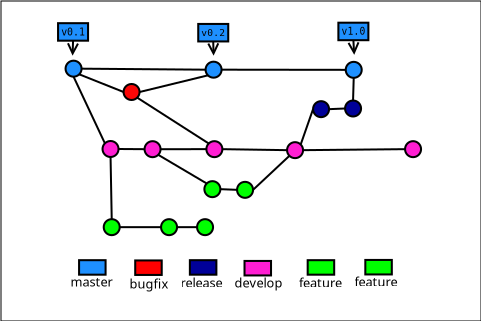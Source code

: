 <?xml version="1.0" encoding="UTF-8"?>
<dia:diagram xmlns:dia="http://www.lysator.liu.se/~alla/dia/">
  <dia:layer name="Fondo" visible="true">
    <dia:object type="Standard - Box" version="0" id="O0">
      <dia:attribute name="obj_pos">
        <dia:point val="0,0"/>
      </dia:attribute>
      <dia:attribute name="obj_bb">
        <dia:rectangle val="-2.488e-39,-2.488e-39;24,16"/>
      </dia:attribute>
      <dia:attribute name="elem_corner">
        <dia:point val="0,0"/>
      </dia:attribute>
      <dia:attribute name="elem_width">
        <dia:real val="24"/>
      </dia:attribute>
      <dia:attribute name="elem_height">
        <dia:real val="16"/>
      </dia:attribute>
      <dia:attribute name="border_width">
        <dia:real val="4.976e-39"/>
      </dia:attribute>
      <dia:attribute name="show_background">
        <dia:boolean val="true"/>
      </dia:attribute>
    </dia:object>
  </dia:layer>
  <dia:layer name="Capa nueva 6" visible="true" active="true">
    <dia:object type="Standard - Ellipse" version="0" id="O1">
      <dia:attribute name="obj_pos">
        <dia:point val="3.228,2.984"/>
      </dia:attribute>
      <dia:attribute name="obj_bb">
        <dia:rectangle val="3.178,2.933;4.079,3.835"/>
      </dia:attribute>
      <dia:attribute name="elem_corner">
        <dia:point val="3.228,2.984"/>
      </dia:attribute>
      <dia:attribute name="elem_width">
        <dia:real val="0.8"/>
      </dia:attribute>
      <dia:attribute name="elem_height">
        <dia:real val="0.8"/>
      </dia:attribute>
      <dia:attribute name="border_width">
        <dia:real val="0.102"/>
      </dia:attribute>
      <dia:attribute name="inner_color">
        <dia:color val="#1e90ff"/>
      </dia:attribute>
    </dia:object>
    <dia:object type="Standard - Ellipse" version="0" id="O2">
      <dia:attribute name="obj_pos">
        <dia:point val="10.229,3.034"/>
      </dia:attribute>
      <dia:attribute name="obj_bb">
        <dia:rectangle val="10.178,2.983;11.079,3.885"/>
      </dia:attribute>
      <dia:attribute name="elem_corner">
        <dia:point val="10.229,3.034"/>
      </dia:attribute>
      <dia:attribute name="elem_width">
        <dia:real val="0.8"/>
      </dia:attribute>
      <dia:attribute name="elem_height">
        <dia:real val="0.8"/>
      </dia:attribute>
      <dia:attribute name="border_width">
        <dia:real val="0.102"/>
      </dia:attribute>
      <dia:attribute name="inner_color">
        <dia:color val="#1e90ff"/>
      </dia:attribute>
    </dia:object>
    <dia:object type="Standard - Ellipse" version="0" id="O3">
      <dia:attribute name="obj_pos">
        <dia:point val="17.236,3.042"/>
      </dia:attribute>
      <dia:attribute name="obj_bb">
        <dia:rectangle val="17.185,2.991;18.087,3.892"/>
      </dia:attribute>
      <dia:attribute name="elem_corner">
        <dia:point val="17.236,3.042"/>
      </dia:attribute>
      <dia:attribute name="elem_width">
        <dia:real val="0.8"/>
      </dia:attribute>
      <dia:attribute name="elem_height">
        <dia:real val="0.8"/>
      </dia:attribute>
      <dia:attribute name="border_width">
        <dia:real val="0.102"/>
      </dia:attribute>
      <dia:attribute name="inner_color">
        <dia:color val="#1e90ff"/>
      </dia:attribute>
    </dia:object>
    <dia:object type="Standard - Ellipse" version="0" id="O4">
      <dia:attribute name="obj_pos">
        <dia:point val="6.128,4.15"/>
      </dia:attribute>
      <dia:attribute name="obj_bb">
        <dia:rectangle val="6.077,4.099;6.978,5.001"/>
      </dia:attribute>
      <dia:attribute name="elem_corner">
        <dia:point val="6.128,4.15"/>
      </dia:attribute>
      <dia:attribute name="elem_width">
        <dia:real val="0.8"/>
      </dia:attribute>
      <dia:attribute name="elem_height">
        <dia:real val="0.8"/>
      </dia:attribute>
      <dia:attribute name="border_width">
        <dia:real val="0.102"/>
      </dia:attribute>
      <dia:attribute name="inner_color">
        <dia:color val="#fb0707"/>
      </dia:attribute>
    </dia:object>
    <dia:object type="Standard - Ellipse" version="0" id="O5">
      <dia:attribute name="obj_pos">
        <dia:point val="5.077,7"/>
      </dia:attribute>
      <dia:attribute name="obj_bb">
        <dia:rectangle val="5.027,6.949;5.928,7.851"/>
      </dia:attribute>
      <dia:attribute name="elem_corner">
        <dia:point val="5.077,7"/>
      </dia:attribute>
      <dia:attribute name="elem_width">
        <dia:real val="0.8"/>
      </dia:attribute>
      <dia:attribute name="elem_height">
        <dia:real val="0.8"/>
      </dia:attribute>
      <dia:attribute name="border_width">
        <dia:real val="0.102"/>
      </dia:attribute>
      <dia:attribute name="inner_color">
        <dia:color val="#ff1ed2"/>
      </dia:attribute>
    </dia:object>
    <dia:object type="Standard - Ellipse" version="0" id="O6">
      <dia:attribute name="obj_pos">
        <dia:point val="7.178,7.009"/>
      </dia:attribute>
      <dia:attribute name="obj_bb">
        <dia:rectangle val="7.128,6.958;8.029,7.86"/>
      </dia:attribute>
      <dia:attribute name="elem_corner">
        <dia:point val="7.178,7.009"/>
      </dia:attribute>
      <dia:attribute name="elem_width">
        <dia:real val="0.8"/>
      </dia:attribute>
      <dia:attribute name="elem_height">
        <dia:real val="0.8"/>
      </dia:attribute>
      <dia:attribute name="border_width">
        <dia:real val="0.102"/>
      </dia:attribute>
      <dia:attribute name="inner_color">
        <dia:color val="#ff1ed2"/>
      </dia:attribute>
    </dia:object>
    <dia:object type="Standard - Ellipse" version="0" id="O7">
      <dia:attribute name="obj_pos">
        <dia:point val="10.269,7.008"/>
      </dia:attribute>
      <dia:attribute name="obj_bb">
        <dia:rectangle val="10.219,6.958;11.12,7.859"/>
      </dia:attribute>
      <dia:attribute name="elem_corner">
        <dia:point val="10.269,7.008"/>
      </dia:attribute>
      <dia:attribute name="elem_width">
        <dia:real val="0.8"/>
      </dia:attribute>
      <dia:attribute name="elem_height">
        <dia:real val="0.8"/>
      </dia:attribute>
      <dia:attribute name="border_width">
        <dia:real val="0.102"/>
      </dia:attribute>
      <dia:attribute name="inner_color">
        <dia:color val="#ff1ed2"/>
      </dia:attribute>
    </dia:object>
    <dia:object type="Standard - Ellipse" version="0" id="O8">
      <dia:attribute name="obj_pos">
        <dia:point val="14.303,7.058"/>
      </dia:attribute>
      <dia:attribute name="obj_bb">
        <dia:rectangle val="14.252,7.008;15.153,7.909"/>
      </dia:attribute>
      <dia:attribute name="elem_corner">
        <dia:point val="14.303,7.058"/>
      </dia:attribute>
      <dia:attribute name="elem_width">
        <dia:real val="0.8"/>
      </dia:attribute>
      <dia:attribute name="elem_height">
        <dia:real val="0.8"/>
      </dia:attribute>
      <dia:attribute name="border_width">
        <dia:real val="0.102"/>
      </dia:attribute>
      <dia:attribute name="inner_color">
        <dia:color val="#ff1ed2"/>
      </dia:attribute>
    </dia:object>
    <dia:object type="Standard - Ellipse" version="0" id="O9">
      <dia:attribute name="obj_pos">
        <dia:point val="20.203,7.008"/>
      </dia:attribute>
      <dia:attribute name="obj_bb">
        <dia:rectangle val="20.152,6.958;21.053,7.859"/>
      </dia:attribute>
      <dia:attribute name="elem_corner">
        <dia:point val="20.203,7.008"/>
      </dia:attribute>
      <dia:attribute name="elem_width">
        <dia:real val="0.8"/>
      </dia:attribute>
      <dia:attribute name="elem_height">
        <dia:real val="0.8"/>
      </dia:attribute>
      <dia:attribute name="border_width">
        <dia:real val="0.102"/>
      </dia:attribute>
      <dia:attribute name="inner_color">
        <dia:color val="#ff1ed2"/>
      </dia:attribute>
    </dia:object>
    <dia:object type="Standard - Ellipse" version="0" id="O10">
      <dia:attribute name="obj_pos">
        <dia:point val="5.136,10.908"/>
      </dia:attribute>
      <dia:attribute name="obj_bb">
        <dia:rectangle val="5.085,10.857;5.987,11.759"/>
      </dia:attribute>
      <dia:attribute name="elem_corner">
        <dia:point val="5.136,10.908"/>
      </dia:attribute>
      <dia:attribute name="elem_width">
        <dia:real val="0.8"/>
      </dia:attribute>
      <dia:attribute name="elem_height">
        <dia:real val="0.8"/>
      </dia:attribute>
      <dia:attribute name="border_width">
        <dia:real val="0.102"/>
      </dia:attribute>
      <dia:attribute name="inner_color">
        <dia:color val="#00ff00"/>
      </dia:attribute>
    </dia:object>
    <dia:object type="Standard - Ellipse" version="0" id="O11">
      <dia:attribute name="obj_pos">
        <dia:point val="10.169,9.008"/>
      </dia:attribute>
      <dia:attribute name="obj_bb">
        <dia:rectangle val="10.118,8.958;11.02,9.859"/>
      </dia:attribute>
      <dia:attribute name="elem_corner">
        <dia:point val="10.169,9.008"/>
      </dia:attribute>
      <dia:attribute name="elem_width">
        <dia:real val="0.8"/>
      </dia:attribute>
      <dia:attribute name="elem_height">
        <dia:real val="0.8"/>
      </dia:attribute>
      <dia:attribute name="border_width">
        <dia:real val="0.102"/>
      </dia:attribute>
      <dia:attribute name="inner_color">
        <dia:color val="#00ff00"/>
      </dia:attribute>
    </dia:object>
    <dia:object type="Standard - Ellipse" version="0" id="O12">
      <dia:attribute name="obj_pos">
        <dia:point val="11.803,9.042"/>
      </dia:attribute>
      <dia:attribute name="obj_bb">
        <dia:rectangle val="11.752,8.991;12.653,9.892"/>
      </dia:attribute>
      <dia:attribute name="elem_corner">
        <dia:point val="11.803,9.042"/>
      </dia:attribute>
      <dia:attribute name="elem_width">
        <dia:real val="0.8"/>
      </dia:attribute>
      <dia:attribute name="elem_height">
        <dia:real val="0.8"/>
      </dia:attribute>
      <dia:attribute name="border_width">
        <dia:real val="0.102"/>
      </dia:attribute>
      <dia:attribute name="inner_color">
        <dia:color val="#00ff00"/>
      </dia:attribute>
    </dia:object>
    <dia:object type="Standard - Ellipse" version="0" id="O13">
      <dia:attribute name="obj_pos">
        <dia:point val="8.003,10.908"/>
      </dia:attribute>
      <dia:attribute name="obj_bb">
        <dia:rectangle val="7.952,10.857;8.853,11.759"/>
      </dia:attribute>
      <dia:attribute name="elem_corner">
        <dia:point val="8.003,10.908"/>
      </dia:attribute>
      <dia:attribute name="elem_width">
        <dia:real val="0.8"/>
      </dia:attribute>
      <dia:attribute name="elem_height">
        <dia:real val="0.8"/>
      </dia:attribute>
      <dia:attribute name="border_width">
        <dia:real val="0.102"/>
      </dia:attribute>
      <dia:attribute name="inner_color">
        <dia:color val="#00ff00"/>
      </dia:attribute>
    </dia:object>
    <dia:object type="Standard - Ellipse" version="0" id="O14">
      <dia:attribute name="obj_pos">
        <dia:point val="9.803,10.908"/>
      </dia:attribute>
      <dia:attribute name="obj_bb">
        <dia:rectangle val="9.752,10.857;10.653,11.759"/>
      </dia:attribute>
      <dia:attribute name="elem_corner">
        <dia:point val="9.803,10.908"/>
      </dia:attribute>
      <dia:attribute name="elem_width">
        <dia:real val="0.8"/>
      </dia:attribute>
      <dia:attribute name="elem_height">
        <dia:real val="0.8"/>
      </dia:attribute>
      <dia:attribute name="border_width">
        <dia:real val="0.102"/>
      </dia:attribute>
      <dia:attribute name="inner_color">
        <dia:color val="#00ff00"/>
      </dia:attribute>
    </dia:object>
    <dia:object type="Standard - Ellipse" version="0" id="O15">
      <dia:attribute name="obj_pos">
        <dia:point val="17.203,4.975"/>
      </dia:attribute>
      <dia:attribute name="obj_bb">
        <dia:rectangle val="17.152,4.924;18.053,5.826"/>
      </dia:attribute>
      <dia:attribute name="elem_corner">
        <dia:point val="17.203,4.975"/>
      </dia:attribute>
      <dia:attribute name="elem_width">
        <dia:real val="0.8"/>
      </dia:attribute>
      <dia:attribute name="elem_height">
        <dia:real val="0.8"/>
      </dia:attribute>
      <dia:attribute name="border_width">
        <dia:real val="0.102"/>
      </dia:attribute>
      <dia:attribute name="inner_color">
        <dia:color val="#000099"/>
      </dia:attribute>
    </dia:object>
    <dia:object type="Standard - Ellipse" version="0" id="O16">
      <dia:attribute name="obj_pos">
        <dia:point val="15.603,5.008"/>
      </dia:attribute>
      <dia:attribute name="obj_bb">
        <dia:rectangle val="15.552,4.958;16.453,5.859"/>
      </dia:attribute>
      <dia:attribute name="elem_corner">
        <dia:point val="15.603,5.008"/>
      </dia:attribute>
      <dia:attribute name="elem_width">
        <dia:real val="0.8"/>
      </dia:attribute>
      <dia:attribute name="elem_height">
        <dia:real val="0.8"/>
      </dia:attribute>
      <dia:attribute name="border_width">
        <dia:real val="0.102"/>
      </dia:attribute>
      <dia:attribute name="inner_color">
        <dia:color val="#000099"/>
      </dia:attribute>
    </dia:object>
    <dia:object type="Standard - Line" version="0" id="O17">
      <dia:attribute name="obj_pos">
        <dia:point val="4.029,3.384"/>
      </dia:attribute>
      <dia:attribute name="obj_bb">
        <dia:rectangle val="3.978,3.334;10.279,3.485"/>
      </dia:attribute>
      <dia:attribute name="conn_endpoints">
        <dia:point val="4.029,3.384"/>
        <dia:point val="10.229,3.434"/>
      </dia:attribute>
      <dia:attribute name="numcp">
        <dia:int val="1"/>
      </dia:attribute>
      <dia:connections>
        <dia:connection handle="0" to="O1" connection="4"/>
        <dia:connection handle="1" to="O2" connection="3"/>
      </dia:connections>
    </dia:object>
    <dia:object type="Standard - Line" version="0" id="O18">
      <dia:attribute name="obj_pos">
        <dia:point val="11.028,3.434"/>
      </dia:attribute>
      <dia:attribute name="obj_bb">
        <dia:rectangle val="10.978,3.384;17.286,3.492"/>
      </dia:attribute>
      <dia:attribute name="conn_endpoints">
        <dia:point val="11.028,3.434"/>
        <dia:point val="17.236,3.442"/>
      </dia:attribute>
      <dia:attribute name="numcp">
        <dia:int val="1"/>
      </dia:attribute>
      <dia:connections>
        <dia:connection handle="0" to="O2" connection="4"/>
        <dia:connection handle="1" to="O3" connection="3"/>
      </dia:connections>
    </dia:object>
    <dia:object type="Standard - Line" version="0" id="O19">
      <dia:attribute name="obj_pos">
        <dia:point val="3.911,3.667"/>
      </dia:attribute>
      <dia:attribute name="obj_bb">
        <dia:rectangle val="3.846,3.602;6.192,4.615"/>
      </dia:attribute>
      <dia:attribute name="conn_endpoints">
        <dia:point val="3.911,3.667"/>
        <dia:point val="6.128,4.55"/>
      </dia:attribute>
      <dia:attribute name="numcp">
        <dia:int val="1"/>
      </dia:attribute>
      <dia:connections>
        <dia:connection handle="0" to="O1" connection="7"/>
        <dia:connection handle="1" to="O4" connection="3"/>
      </dia:connections>
    </dia:object>
    <dia:object type="Standard - Line" version="0" id="O20">
      <dia:attribute name="obj_pos">
        <dia:point val="6.928,4.55"/>
      </dia:attribute>
      <dia:attribute name="obj_bb">
        <dia:rectangle val="6.867,3.657;10.406,4.61"/>
      </dia:attribute>
      <dia:attribute name="conn_endpoints">
        <dia:point val="6.928,4.55"/>
        <dia:point val="10.346,3.717"/>
      </dia:attribute>
      <dia:attribute name="numcp">
        <dia:int val="1"/>
      </dia:attribute>
      <dia:connections>
        <dia:connection handle="0" to="O4" connection="4"/>
        <dia:connection handle="1" to="O2" connection="5"/>
      </dia:connections>
    </dia:object>
    <dia:object type="Standard - Line" version="0" id="O21">
      <dia:attribute name="obj_pos">
        <dia:point val="3.628,3.784"/>
      </dia:attribute>
      <dia:attribute name="obj_bb">
        <dia:rectangle val="3.562,3.718;5.261,7.184"/>
      </dia:attribute>
      <dia:attribute name="conn_endpoints">
        <dia:point val="3.628,3.784"/>
        <dia:point val="5.195,7.117"/>
      </dia:attribute>
      <dia:attribute name="numcp">
        <dia:int val="1"/>
      </dia:attribute>
      <dia:connections>
        <dia:connection handle="0" to="O1" connection="6"/>
        <dia:connection handle="1" to="O5" connection="0"/>
      </dia:connections>
    </dia:object>
    <dia:object type="Standard - Line" version="0" id="O22">
      <dia:attribute name="obj_pos">
        <dia:point val="5.878,7.4"/>
      </dia:attribute>
      <dia:attribute name="obj_bb">
        <dia:rectangle val="5.827,7.35;7.229,7.459"/>
      </dia:attribute>
      <dia:attribute name="conn_endpoints">
        <dia:point val="5.878,7.4"/>
        <dia:point val="7.178,7.409"/>
      </dia:attribute>
      <dia:attribute name="numcp">
        <dia:int val="1"/>
      </dia:attribute>
      <dia:connections>
        <dia:connection handle="0" to="O5" connection="4"/>
        <dia:connection handle="1" to="O6" connection="3"/>
      </dia:connections>
    </dia:object>
    <dia:object type="Standard - Line" version="0" id="O23">
      <dia:attribute name="obj_pos">
        <dia:point val="7.979,7.409"/>
      </dia:attribute>
      <dia:attribute name="obj_bb">
        <dia:rectangle val="7.928,7.358;10.319,7.459"/>
      </dia:attribute>
      <dia:attribute name="conn_endpoints">
        <dia:point val="7.979,7.409"/>
        <dia:point val="10.269,7.408"/>
      </dia:attribute>
      <dia:attribute name="numcp">
        <dia:int val="1"/>
      </dia:attribute>
      <dia:connections>
        <dia:connection handle="0" to="O6" connection="4"/>
        <dia:connection handle="1" to="O7" connection="3"/>
      </dia:connections>
    </dia:object>
    <dia:object type="Standard - Line" version="0" id="O24">
      <dia:attribute name="obj_pos">
        <dia:point val="11.069,7.408"/>
      </dia:attribute>
      <dia:attribute name="obj_bb">
        <dia:rectangle val="11.018,7.358;14.353,7.509"/>
      </dia:attribute>
      <dia:attribute name="conn_endpoints">
        <dia:point val="11.069,7.408"/>
        <dia:point val="14.303,7.458"/>
      </dia:attribute>
      <dia:attribute name="numcp">
        <dia:int val="1"/>
      </dia:attribute>
      <dia:connections>
        <dia:connection handle="0" to="O7" connection="4"/>
        <dia:connection handle="1" to="O8" connection="3"/>
      </dia:connections>
    </dia:object>
    <dia:object type="Standard - Line" version="0" id="O25">
      <dia:attribute name="obj_pos">
        <dia:point val="15.103,7.458"/>
      </dia:attribute>
      <dia:attribute name="obj_bb">
        <dia:rectangle val="15.052,7.358;20.253,7.509"/>
      </dia:attribute>
      <dia:attribute name="conn_endpoints">
        <dia:point val="15.103,7.458"/>
        <dia:point val="20.203,7.408"/>
      </dia:attribute>
      <dia:attribute name="numcp">
        <dia:int val="1"/>
      </dia:attribute>
      <dia:connections>
        <dia:connection handle="0" to="O8" connection="4"/>
        <dia:connection handle="1" to="O9" connection="3"/>
      </dia:connections>
    </dia:object>
    <dia:object type="Standard - Line" version="0" id="O26">
      <dia:attribute name="obj_pos">
        <dia:point val="14.985,7.175"/>
      </dia:attribute>
      <dia:attribute name="obj_bb">
        <dia:rectangle val="14.922,5.345;15.666,7.239"/>
      </dia:attribute>
      <dia:attribute name="conn_endpoints">
        <dia:point val="14.985,7.175"/>
        <dia:point val="15.603,5.408"/>
      </dia:attribute>
      <dia:attribute name="numcp">
        <dia:int val="1"/>
      </dia:attribute>
      <dia:connections>
        <dia:connection handle="0" to="O8" connection="2"/>
        <dia:connection handle="1" to="O16" connection="3"/>
      </dia:connections>
    </dia:object>
    <dia:object type="Standard - Line" version="0" id="O27">
      <dia:attribute name="obj_pos">
        <dia:point val="16.403,5.408"/>
      </dia:attribute>
      <dia:attribute name="obj_bb">
        <dia:rectangle val="16.351,5.323;17.255,5.46"/>
      </dia:attribute>
      <dia:attribute name="conn_endpoints">
        <dia:point val="16.403,5.408"/>
        <dia:point val="17.203,5.375"/>
      </dia:attribute>
      <dia:attribute name="numcp">
        <dia:int val="1"/>
      </dia:attribute>
      <dia:connections>
        <dia:connection handle="0" to="O16" connection="4"/>
        <dia:connection handle="1" to="O15" connection="3"/>
      </dia:connections>
    </dia:object>
    <dia:object type="Standard - Line" version="0" id="O28">
      <dia:attribute name="obj_pos">
        <dia:point val="17.603,4.975"/>
      </dia:attribute>
      <dia:attribute name="obj_bb">
        <dia:rectangle val="17.551,3.79;17.687,5.026"/>
      </dia:attribute>
      <dia:attribute name="conn_endpoints">
        <dia:point val="17.603,4.975"/>
        <dia:point val="17.636,3.842"/>
      </dia:attribute>
      <dia:attribute name="numcp">
        <dia:int val="1"/>
      </dia:attribute>
      <dia:connections>
        <dia:connection handle="0" to="O15" connection="1"/>
        <dia:connection handle="1" to="O3" connection="6"/>
      </dia:connections>
    </dia:object>
    <dia:object type="Standard - Line" version="0" id="O29">
      <dia:attribute name="obj_pos">
        <dia:point val="6.81,4.833"/>
      </dia:attribute>
      <dia:attribute name="obj_bb">
        <dia:rectangle val="6.741,4.764;10.456,7.195"/>
      </dia:attribute>
      <dia:attribute name="conn_endpoints">
        <dia:point val="6.81,4.833"/>
        <dia:point val="10.386,7.125"/>
      </dia:attribute>
      <dia:attribute name="numcp">
        <dia:int val="1"/>
      </dia:attribute>
      <dia:connections>
        <dia:connection handle="0" to="O4" connection="7"/>
        <dia:connection handle="1" to="O7" connection="0"/>
      </dia:connections>
    </dia:object>
    <dia:object type="Standard - Line" version="0" id="O30">
      <dia:attribute name="obj_pos">
        <dia:point val="5.478,7.8"/>
      </dia:attribute>
      <dia:attribute name="obj_bb">
        <dia:rectangle val="5.427,7.749;5.587,10.959"/>
      </dia:attribute>
      <dia:attribute name="conn_endpoints">
        <dia:point val="5.478,7.8"/>
        <dia:point val="5.536,10.908"/>
      </dia:attribute>
      <dia:attribute name="numcp">
        <dia:int val="1"/>
      </dia:attribute>
      <dia:connections>
        <dia:connection handle="0" to="O5" connection="6"/>
        <dia:connection handle="1" to="O10" connection="1"/>
      </dia:connections>
    </dia:object>
    <dia:object type="Standard - Line" version="0" id="O31">
      <dia:attribute name="obj_pos">
        <dia:point val="5.936,11.308"/>
      </dia:attribute>
      <dia:attribute name="obj_bb">
        <dia:rectangle val="5.886,11.258;8.053,11.358"/>
      </dia:attribute>
      <dia:attribute name="conn_endpoints">
        <dia:point val="5.936,11.308"/>
        <dia:point val="8.003,11.308"/>
      </dia:attribute>
      <dia:attribute name="numcp">
        <dia:int val="1"/>
      </dia:attribute>
      <dia:connections>
        <dia:connection handle="0" to="O10" connection="4"/>
        <dia:connection handle="1" to="O13" connection="3"/>
      </dia:connections>
    </dia:object>
    <dia:object type="Standard - Line" version="0" id="O32">
      <dia:attribute name="obj_pos">
        <dia:point val="8.803,11.308"/>
      </dia:attribute>
      <dia:attribute name="obj_bb">
        <dia:rectangle val="8.753,11.258;9.853,11.358"/>
      </dia:attribute>
      <dia:attribute name="conn_endpoints">
        <dia:point val="8.803,11.308"/>
        <dia:point val="9.803,11.308"/>
      </dia:attribute>
      <dia:attribute name="numcp">
        <dia:int val="1"/>
      </dia:attribute>
      <dia:connections>
        <dia:connection handle="0" to="O13" connection="4"/>
        <dia:connection handle="1" to="O14" connection="3"/>
      </dia:connections>
    </dia:object>
    <dia:object type="Standard - Line" version="0" id="O33">
      <dia:attribute name="obj_pos">
        <dia:point val="7.861,7.692"/>
      </dia:attribute>
      <dia:attribute name="obj_bb">
        <dia:rectangle val="7.793,7.623;10.355,9.194"/>
      </dia:attribute>
      <dia:attribute name="conn_endpoints">
        <dia:point val="7.861,7.692"/>
        <dia:point val="10.286,9.125"/>
      </dia:attribute>
      <dia:attribute name="numcp">
        <dia:int val="1"/>
      </dia:attribute>
      <dia:connections>
        <dia:connection handle="0" to="O6" connection="7"/>
        <dia:connection handle="1" to="O11" connection="0"/>
      </dia:connections>
    </dia:object>
    <dia:object type="Standard - Line" version="0" id="O34">
      <dia:attribute name="obj_pos">
        <dia:point val="10.969,9.408"/>
      </dia:attribute>
      <dia:attribute name="obj_bb">
        <dia:rectangle val="10.917,9.356;11.855,9.494"/>
      </dia:attribute>
      <dia:attribute name="conn_endpoints">
        <dia:point val="10.969,9.408"/>
        <dia:point val="11.803,9.442"/>
      </dia:attribute>
      <dia:attribute name="numcp">
        <dia:int val="1"/>
      </dia:attribute>
      <dia:connections>
        <dia:connection handle="0" to="O11" connection="4"/>
        <dia:connection handle="1" to="O12" connection="3"/>
      </dia:connections>
    </dia:object>
    <dia:object type="Standard - Line" version="0" id="O35">
      <dia:attribute name="obj_pos">
        <dia:point val="12.603,9.442"/>
      </dia:attribute>
      <dia:attribute name="obj_bb">
        <dia:rectangle val="12.532,7.67;14.49,9.512"/>
      </dia:attribute>
      <dia:attribute name="conn_endpoints">
        <dia:point val="12.603,9.442"/>
        <dia:point val="14.42,7.741"/>
      </dia:attribute>
      <dia:attribute name="numcp">
        <dia:int val="1"/>
      </dia:attribute>
      <dia:connections>
        <dia:connection handle="0" to="O12" connection="4"/>
        <dia:connection handle="1" to="O8" connection="5"/>
      </dia:connections>
    </dia:object>
    <dia:object type="Standard - Box" version="0" id="O36">
      <dia:attribute name="obj_pos">
        <dia:point val="2.853,1.109"/>
      </dia:attribute>
      <dia:attribute name="obj_bb">
        <dia:rectangle val="2.803,1.058;4.404,2.035"/>
      </dia:attribute>
      <dia:attribute name="elem_corner">
        <dia:point val="2.853,1.109"/>
      </dia:attribute>
      <dia:attribute name="elem_width">
        <dia:real val="1.5"/>
      </dia:attribute>
      <dia:attribute name="elem_height">
        <dia:real val="0.875"/>
      </dia:attribute>
      <dia:attribute name="border_width">
        <dia:real val="0.102"/>
      </dia:attribute>
      <dia:attribute name="inner_color">
        <dia:color val="#1e90ff"/>
      </dia:attribute>
      <dia:attribute name="show_background">
        <dia:boolean val="true"/>
      </dia:attribute>
    </dia:object>
    <dia:object type="Standard - Box" version="0" id="O37">
      <dia:attribute name="obj_pos">
        <dia:point val="9.862,1.147"/>
      </dia:attribute>
      <dia:attribute name="obj_bb">
        <dia:rectangle val="9.811,1.097;11.413,2.073"/>
      </dia:attribute>
      <dia:attribute name="elem_corner">
        <dia:point val="9.862,1.147"/>
      </dia:attribute>
      <dia:attribute name="elem_width">
        <dia:real val="1.5"/>
      </dia:attribute>
      <dia:attribute name="elem_height">
        <dia:real val="0.875"/>
      </dia:attribute>
      <dia:attribute name="border_width">
        <dia:real val="0.102"/>
      </dia:attribute>
      <dia:attribute name="inner_color">
        <dia:color val="#1e90ff"/>
      </dia:attribute>
      <dia:attribute name="show_background">
        <dia:boolean val="true"/>
      </dia:attribute>
    </dia:object>
    <dia:object type="Standard - Box" version="0" id="O38">
      <dia:attribute name="obj_pos">
        <dia:point val="16.869,1.085"/>
      </dia:attribute>
      <dia:attribute name="obj_bb">
        <dia:rectangle val="16.819,1.034;18.42,2.011"/>
      </dia:attribute>
      <dia:attribute name="elem_corner">
        <dia:point val="16.869,1.085"/>
      </dia:attribute>
      <dia:attribute name="elem_width">
        <dia:real val="1.5"/>
      </dia:attribute>
      <dia:attribute name="elem_height">
        <dia:real val="0.875"/>
      </dia:attribute>
      <dia:attribute name="border_width">
        <dia:real val="0.102"/>
      </dia:attribute>
      <dia:attribute name="inner_color">
        <dia:color val="#1e90ff"/>
      </dia:attribute>
      <dia:attribute name="show_background">
        <dia:boolean val="true"/>
      </dia:attribute>
    </dia:object>
    <dia:object type="Standard - Text" version="1" id="O39">
      <dia:attribute name="obj_pos">
        <dia:point val="3.603,1.547"/>
      </dia:attribute>
      <dia:attribute name="obj_bb">
        <dia:rectangle val="3.009,1.264;4.199,1.829"/>
      </dia:attribute>
      <dia:attribute name="text">
        <dia:composite type="text">
          <dia:attribute name="string">
            <dia:string>#v0.1#</dia:string>
          </dia:attribute>
          <dia:attribute name="font">
            <dia:font family="monospace" style="0" name="Courier"/>
          </dia:attribute>
          <dia:attribute name="height">
            <dia:real val="0.62"/>
          </dia:attribute>
          <dia:attribute name="pos">
            <dia:point val="3.603,1.679"/>
          </dia:attribute>
          <dia:attribute name="color">
            <dia:color val="#000000"/>
          </dia:attribute>
          <dia:attribute name="alignment">
            <dia:enum val="1"/>
          </dia:attribute>
        </dia:composite>
      </dia:attribute>
      <dia:attribute name="valign">
        <dia:enum val="2"/>
      </dia:attribute>
      <dia:connections>
        <dia:connection handle="0" to="O36" connection="8"/>
      </dia:connections>
    </dia:object>
    <dia:object type="Standard - Text" version="1" id="O40">
      <dia:attribute name="obj_pos">
        <dia:point val="10.612,1.585"/>
      </dia:attribute>
      <dia:attribute name="obj_bb">
        <dia:rectangle val="10.037,1.312;11.187,1.857"/>
      </dia:attribute>
      <dia:attribute name="text">
        <dia:composite type="text">
          <dia:attribute name="string">
            <dia:string>#v0.2#</dia:string>
          </dia:attribute>
          <dia:attribute name="font">
            <dia:font family="monospace" style="0" name="Courier"/>
          </dia:attribute>
          <dia:attribute name="height">
            <dia:real val="0.599"/>
          </dia:attribute>
          <dia:attribute name="pos">
            <dia:point val="10.612,1.712"/>
          </dia:attribute>
          <dia:attribute name="color">
            <dia:color val="#000000"/>
          </dia:attribute>
          <dia:attribute name="alignment">
            <dia:enum val="1"/>
          </dia:attribute>
        </dia:composite>
      </dia:attribute>
      <dia:attribute name="valign">
        <dia:enum val="2"/>
      </dia:attribute>
      <dia:connections>
        <dia:connection handle="0" to="O37" connection="8"/>
      </dia:connections>
    </dia:object>
    <dia:object type="Standard - Text" version="1" id="O41">
      <dia:attribute name="obj_pos">
        <dia:point val="17.619,1.522"/>
      </dia:attribute>
      <dia:attribute name="obj_bb">
        <dia:rectangle val="17.039,1.249;18.199,1.796"/>
      </dia:attribute>
      <dia:attribute name="text">
        <dia:composite type="text">
          <dia:attribute name="string">
            <dia:string>#v1.0#</dia:string>
          </dia:attribute>
          <dia:attribute name="font">
            <dia:font family="monospace" style="0" name="Courier"/>
          </dia:attribute>
          <dia:attribute name="height">
            <dia:real val="0.603"/>
          </dia:attribute>
          <dia:attribute name="pos">
            <dia:point val="17.619,1.651"/>
          </dia:attribute>
          <dia:attribute name="color">
            <dia:color val="#000000"/>
          </dia:attribute>
          <dia:attribute name="alignment">
            <dia:enum val="1"/>
          </dia:attribute>
        </dia:composite>
      </dia:attribute>
      <dia:attribute name="valign">
        <dia:enum val="2"/>
      </dia:attribute>
      <dia:connections>
        <dia:connection handle="0" to="O38" connection="8"/>
      </dia:connections>
    </dia:object>
    <dia:object type="Standard - Line" version="0" id="O42">
      <dia:attribute name="obj_pos">
        <dia:point val="3.603,1.984"/>
      </dia:attribute>
      <dia:attribute name="obj_bb">
        <dia:rectangle val="3.266,1.933;3.928,2.846"/>
      </dia:attribute>
      <dia:attribute name="conn_endpoints">
        <dia:point val="3.603,1.984"/>
        <dia:point val="3.579,2.734"/>
      </dia:attribute>
      <dia:attribute name="numcp">
        <dia:int val="1"/>
      </dia:attribute>
      <dia:attribute name="end_arrow">
        <dia:enum val="1"/>
      </dia:attribute>
      <dia:attribute name="end_arrow_length">
        <dia:real val="0.5"/>
      </dia:attribute>
      <dia:attribute name="end_arrow_width">
        <dia:real val="0.5"/>
      </dia:attribute>
      <dia:connections>
        <dia:connection handle="0" to="O36" connection="6"/>
      </dia:connections>
    </dia:object>
    <dia:object type="Standard - Line" version="0" id="O43">
      <dia:attribute name="obj_pos">
        <dia:point val="10.612,2.022"/>
      </dia:attribute>
      <dia:attribute name="obj_bb">
        <dia:rectangle val="10.285,1.971;10.946,2.846"/>
      </dia:attribute>
      <dia:attribute name="conn_endpoints">
        <dia:point val="10.612,2.022"/>
        <dia:point val="10.629,2.734"/>
      </dia:attribute>
      <dia:attribute name="numcp">
        <dia:int val="1"/>
      </dia:attribute>
      <dia:attribute name="end_arrow">
        <dia:enum val="1"/>
      </dia:attribute>
      <dia:attribute name="end_arrow_length">
        <dia:real val="0.5"/>
      </dia:attribute>
      <dia:attribute name="end_arrow_width">
        <dia:real val="0.5"/>
      </dia:attribute>
      <dia:connections>
        <dia:connection handle="0" to="O37" connection="6"/>
      </dia:connections>
    </dia:object>
    <dia:object type="Standard - Line" version="0" id="O44">
      <dia:attribute name="obj_pos">
        <dia:point val="17.619,1.96"/>
      </dia:attribute>
      <dia:attribute name="obj_bb">
        <dia:rectangle val="17.299,1.907;17.96,2.803"/>
      </dia:attribute>
      <dia:attribute name="conn_endpoints">
        <dia:point val="17.619,1.96"/>
        <dia:point val="17.661,2.692"/>
      </dia:attribute>
      <dia:attribute name="numcp">
        <dia:int val="1"/>
      </dia:attribute>
      <dia:attribute name="end_arrow">
        <dia:enum val="1"/>
      </dia:attribute>
      <dia:attribute name="end_arrow_length">
        <dia:real val="0.5"/>
      </dia:attribute>
      <dia:attribute name="end_arrow_width">
        <dia:real val="0.5"/>
      </dia:attribute>
      <dia:connections>
        <dia:connection handle="0" to="O38" connection="6"/>
      </dia:connections>
    </dia:object>
    <dia:object type="Standard - Box" version="0" id="O45">
      <dia:attribute name="obj_pos">
        <dia:point val="3.904,12.959"/>
      </dia:attribute>
      <dia:attribute name="obj_bb">
        <dia:rectangle val="3.853,12.908;5.279,13.735"/>
      </dia:attribute>
      <dia:attribute name="elem_corner">
        <dia:point val="3.904,12.959"/>
      </dia:attribute>
      <dia:attribute name="elem_width">
        <dia:real val="1.325"/>
      </dia:attribute>
      <dia:attribute name="elem_height">
        <dia:real val="0.725"/>
      </dia:attribute>
      <dia:attribute name="border_width">
        <dia:real val="0.102"/>
      </dia:attribute>
      <dia:attribute name="inner_color">
        <dia:color val="#1e90ff"/>
      </dia:attribute>
      <dia:attribute name="show_background">
        <dia:boolean val="true"/>
      </dia:attribute>
    </dia:object>
    <dia:object type="Standard - Box" version="0" id="O46">
      <dia:attribute name="obj_pos">
        <dia:point val="6.711,12.972"/>
      </dia:attribute>
      <dia:attribute name="obj_bb">
        <dia:rectangle val="6.66,12.921;8.087,13.747"/>
      </dia:attribute>
      <dia:attribute name="elem_corner">
        <dia:point val="6.711,12.972"/>
      </dia:attribute>
      <dia:attribute name="elem_width">
        <dia:real val="1.325"/>
      </dia:attribute>
      <dia:attribute name="elem_height">
        <dia:real val="0.725"/>
      </dia:attribute>
      <dia:attribute name="border_width">
        <dia:real val="0.102"/>
      </dia:attribute>
      <dia:attribute name="inner_color">
        <dia:color val="#ff0000"/>
      </dia:attribute>
      <dia:attribute name="show_background">
        <dia:boolean val="true"/>
      </dia:attribute>
    </dia:object>
    <dia:object type="Standard - Box" version="0" id="O47">
      <dia:attribute name="obj_pos">
        <dia:point val="9.444,12.959"/>
      </dia:attribute>
      <dia:attribute name="obj_bb">
        <dia:rectangle val="9.393,12.908;10.819,13.735"/>
      </dia:attribute>
      <dia:attribute name="elem_corner">
        <dia:point val="9.444,12.959"/>
      </dia:attribute>
      <dia:attribute name="elem_width">
        <dia:real val="1.325"/>
      </dia:attribute>
      <dia:attribute name="elem_height">
        <dia:real val="0.725"/>
      </dia:attribute>
      <dia:attribute name="border_width">
        <dia:real val="0.102"/>
      </dia:attribute>
      <dia:attribute name="inner_color">
        <dia:color val="#000099"/>
      </dia:attribute>
      <dia:attribute name="show_background">
        <dia:boolean val="true"/>
      </dia:attribute>
    </dia:object>
    <dia:object type="Standard - Box" version="0" id="O48">
      <dia:attribute name="obj_pos">
        <dia:point val="12.176,12.997"/>
      </dia:attribute>
      <dia:attribute name="obj_bb">
        <dia:rectangle val="12.125,12.946;13.552,13.772"/>
      </dia:attribute>
      <dia:attribute name="elem_corner">
        <dia:point val="12.176,12.997"/>
      </dia:attribute>
      <dia:attribute name="elem_width">
        <dia:real val="1.325"/>
      </dia:attribute>
      <dia:attribute name="elem_height">
        <dia:real val="0.725"/>
      </dia:attribute>
      <dia:attribute name="border_width">
        <dia:real val="0.102"/>
      </dia:attribute>
      <dia:attribute name="inner_color">
        <dia:color val="#ff1ed2"/>
      </dia:attribute>
      <dia:attribute name="show_background">
        <dia:boolean val="true"/>
      </dia:attribute>
    </dia:object>
    <dia:object type="Standard - Box" version="0" id="O49">
      <dia:attribute name="obj_pos">
        <dia:point val="15.334,12.959"/>
      </dia:attribute>
      <dia:attribute name="obj_bb">
        <dia:rectangle val="15.283,12.908;16.709,13.735"/>
      </dia:attribute>
      <dia:attribute name="elem_corner">
        <dia:point val="15.334,12.959"/>
      </dia:attribute>
      <dia:attribute name="elem_width">
        <dia:real val="1.325"/>
      </dia:attribute>
      <dia:attribute name="elem_height">
        <dia:real val="0.725"/>
      </dia:attribute>
      <dia:attribute name="border_width">
        <dia:real val="0.102"/>
      </dia:attribute>
      <dia:attribute name="inner_color">
        <dia:color val="#00ff00"/>
      </dia:attribute>
      <dia:attribute name="show_background">
        <dia:boolean val="true"/>
      </dia:attribute>
    </dia:object>
    <dia:object type="Standard - Box" version="0" id="O50">
      <dia:attribute name="obj_pos">
        <dia:point val="18.216,12.947"/>
      </dia:attribute>
      <dia:attribute name="obj_bb">
        <dia:rectangle val="18.165,12.896;19.592,13.722"/>
      </dia:attribute>
      <dia:attribute name="elem_corner">
        <dia:point val="18.216,12.947"/>
      </dia:attribute>
      <dia:attribute name="elem_width">
        <dia:real val="1.325"/>
      </dia:attribute>
      <dia:attribute name="elem_height">
        <dia:real val="0.725"/>
      </dia:attribute>
      <dia:attribute name="border_width">
        <dia:real val="0.102"/>
      </dia:attribute>
      <dia:attribute name="inner_color">
        <dia:color val="#00ff00"/>
      </dia:attribute>
      <dia:attribute name="show_background">
        <dia:boolean val="true"/>
      </dia:attribute>
    </dia:object>
    <dia:object type="Standard - Text" version="1" id="O51">
      <dia:attribute name="obj_pos">
        <dia:point val="3.478,14.27"/>
      </dia:attribute>
      <dia:attribute name="obj_bb">
        <dia:rectangle val="3.478,13.675;5.734,14.423"/>
      </dia:attribute>
      <dia:attribute name="text">
        <dia:composite type="text">
          <dia:attribute name="string">
            <dia:string>#master#</dia:string>
          </dia:attribute>
          <dia:attribute name="font">
            <dia:font family="sans" style="0" name="Helvetica"/>
          </dia:attribute>
          <dia:attribute name="height">
            <dia:real val="0.8"/>
          </dia:attribute>
          <dia:attribute name="pos">
            <dia:point val="3.478,14.27"/>
          </dia:attribute>
          <dia:attribute name="color">
            <dia:color val="#000000"/>
          </dia:attribute>
          <dia:attribute name="alignment">
            <dia:enum val="0"/>
          </dia:attribute>
        </dia:composite>
      </dia:attribute>
      <dia:attribute name="valign">
        <dia:enum val="3"/>
      </dia:attribute>
    </dia:object>
    <dia:object type="Standard - Text" version="1" id="O52">
      <dia:attribute name="obj_pos">
        <dia:point val="6.428,14.37"/>
      </dia:attribute>
      <dia:attribute name="obj_bb">
        <dia:rectangle val="6.428,13.775;8.431,14.523"/>
      </dia:attribute>
      <dia:attribute name="text">
        <dia:composite type="text">
          <dia:attribute name="string">
            <dia:string>#bugfix#</dia:string>
          </dia:attribute>
          <dia:attribute name="font">
            <dia:font family="sans" style="0" name="Helvetica"/>
          </dia:attribute>
          <dia:attribute name="height">
            <dia:real val="0.8"/>
          </dia:attribute>
          <dia:attribute name="pos">
            <dia:point val="6.428,14.37"/>
          </dia:attribute>
          <dia:attribute name="color">
            <dia:color val="#000000"/>
          </dia:attribute>
          <dia:attribute name="alignment">
            <dia:enum val="0"/>
          </dia:attribute>
        </dia:composite>
      </dia:attribute>
      <dia:attribute name="valign">
        <dia:enum val="3"/>
      </dia:attribute>
    </dia:object>
    <dia:object type="Standard - Text" version="1" id="O53">
      <dia:attribute name="obj_pos">
        <dia:point val="8.979,14.32"/>
      </dia:attribute>
      <dia:attribute name="obj_bb">
        <dia:rectangle val="8.979,13.725;11.313,14.473"/>
      </dia:attribute>
      <dia:attribute name="text">
        <dia:composite type="text">
          <dia:attribute name="string">
            <dia:string>#release#</dia:string>
          </dia:attribute>
          <dia:attribute name="font">
            <dia:font family="sans" style="0" name="Helvetica"/>
          </dia:attribute>
          <dia:attribute name="height">
            <dia:real val="0.8"/>
          </dia:attribute>
          <dia:attribute name="pos">
            <dia:point val="8.979,14.32"/>
          </dia:attribute>
          <dia:attribute name="color">
            <dia:color val="#000000"/>
          </dia:attribute>
          <dia:attribute name="alignment">
            <dia:enum val="0"/>
          </dia:attribute>
        </dia:composite>
      </dia:attribute>
      <dia:attribute name="valign">
        <dia:enum val="3"/>
      </dia:attribute>
    </dia:object>
    <dia:object type="Standard - Text" version="1" id="O54">
      <dia:attribute name="obj_pos">
        <dia:point val="11.678,14.32"/>
      </dia:attribute>
      <dia:attribute name="obj_bb">
        <dia:rectangle val="11.678,13.725;14.233,14.473"/>
      </dia:attribute>
      <dia:attribute name="text">
        <dia:composite type="text">
          <dia:attribute name="string">
            <dia:string>#develop#</dia:string>
          </dia:attribute>
          <dia:attribute name="font">
            <dia:font family="sans" style="0" name="Helvetica"/>
          </dia:attribute>
          <dia:attribute name="height">
            <dia:real val="0.8"/>
          </dia:attribute>
          <dia:attribute name="pos">
            <dia:point val="11.678,14.32"/>
          </dia:attribute>
          <dia:attribute name="color">
            <dia:color val="#000000"/>
          </dia:attribute>
          <dia:attribute name="alignment">
            <dia:enum val="0"/>
          </dia:attribute>
        </dia:composite>
      </dia:attribute>
      <dia:attribute name="valign">
        <dia:enum val="3"/>
      </dia:attribute>
    </dia:object>
    <dia:object type="Standard - Text" version="1" id="O55">
      <dia:attribute name="obj_pos">
        <dia:point val="17.678,14.27"/>
      </dia:attribute>
      <dia:attribute name="obj_bb">
        <dia:rectangle val="17.678,13.675;19.988,14.423"/>
      </dia:attribute>
      <dia:attribute name="text">
        <dia:composite type="text">
          <dia:attribute name="string">
            <dia:string>#feature#</dia:string>
          </dia:attribute>
          <dia:attribute name="font">
            <dia:font family="sans" style="0" name="Helvetica"/>
          </dia:attribute>
          <dia:attribute name="height">
            <dia:real val="0.8"/>
          </dia:attribute>
          <dia:attribute name="pos">
            <dia:point val="17.678,14.27"/>
          </dia:attribute>
          <dia:attribute name="color">
            <dia:color val="#000000"/>
          </dia:attribute>
          <dia:attribute name="alignment">
            <dia:enum val="0"/>
          </dia:attribute>
        </dia:composite>
      </dia:attribute>
      <dia:attribute name="valign">
        <dia:enum val="3"/>
      </dia:attribute>
    </dia:object>
    <dia:object type="Standard - Text" version="1" id="O56">
      <dia:attribute name="obj_pos">
        <dia:point val="14.903,14.32"/>
      </dia:attribute>
      <dia:attribute name="obj_bb">
        <dia:rectangle val="14.903,13.725;17.213,14.473"/>
      </dia:attribute>
      <dia:attribute name="text">
        <dia:composite type="text">
          <dia:attribute name="string">
            <dia:string>#feature#</dia:string>
          </dia:attribute>
          <dia:attribute name="font">
            <dia:font family="sans" style="0" name="Helvetica"/>
          </dia:attribute>
          <dia:attribute name="height">
            <dia:real val="0.8"/>
          </dia:attribute>
          <dia:attribute name="pos">
            <dia:point val="14.903,14.32"/>
          </dia:attribute>
          <dia:attribute name="color">
            <dia:color val="#000000"/>
          </dia:attribute>
          <dia:attribute name="alignment">
            <dia:enum val="0"/>
          </dia:attribute>
        </dia:composite>
      </dia:attribute>
      <dia:attribute name="valign">
        <dia:enum val="3"/>
      </dia:attribute>
    </dia:object>
  </dia:layer>
</dia:diagram>
